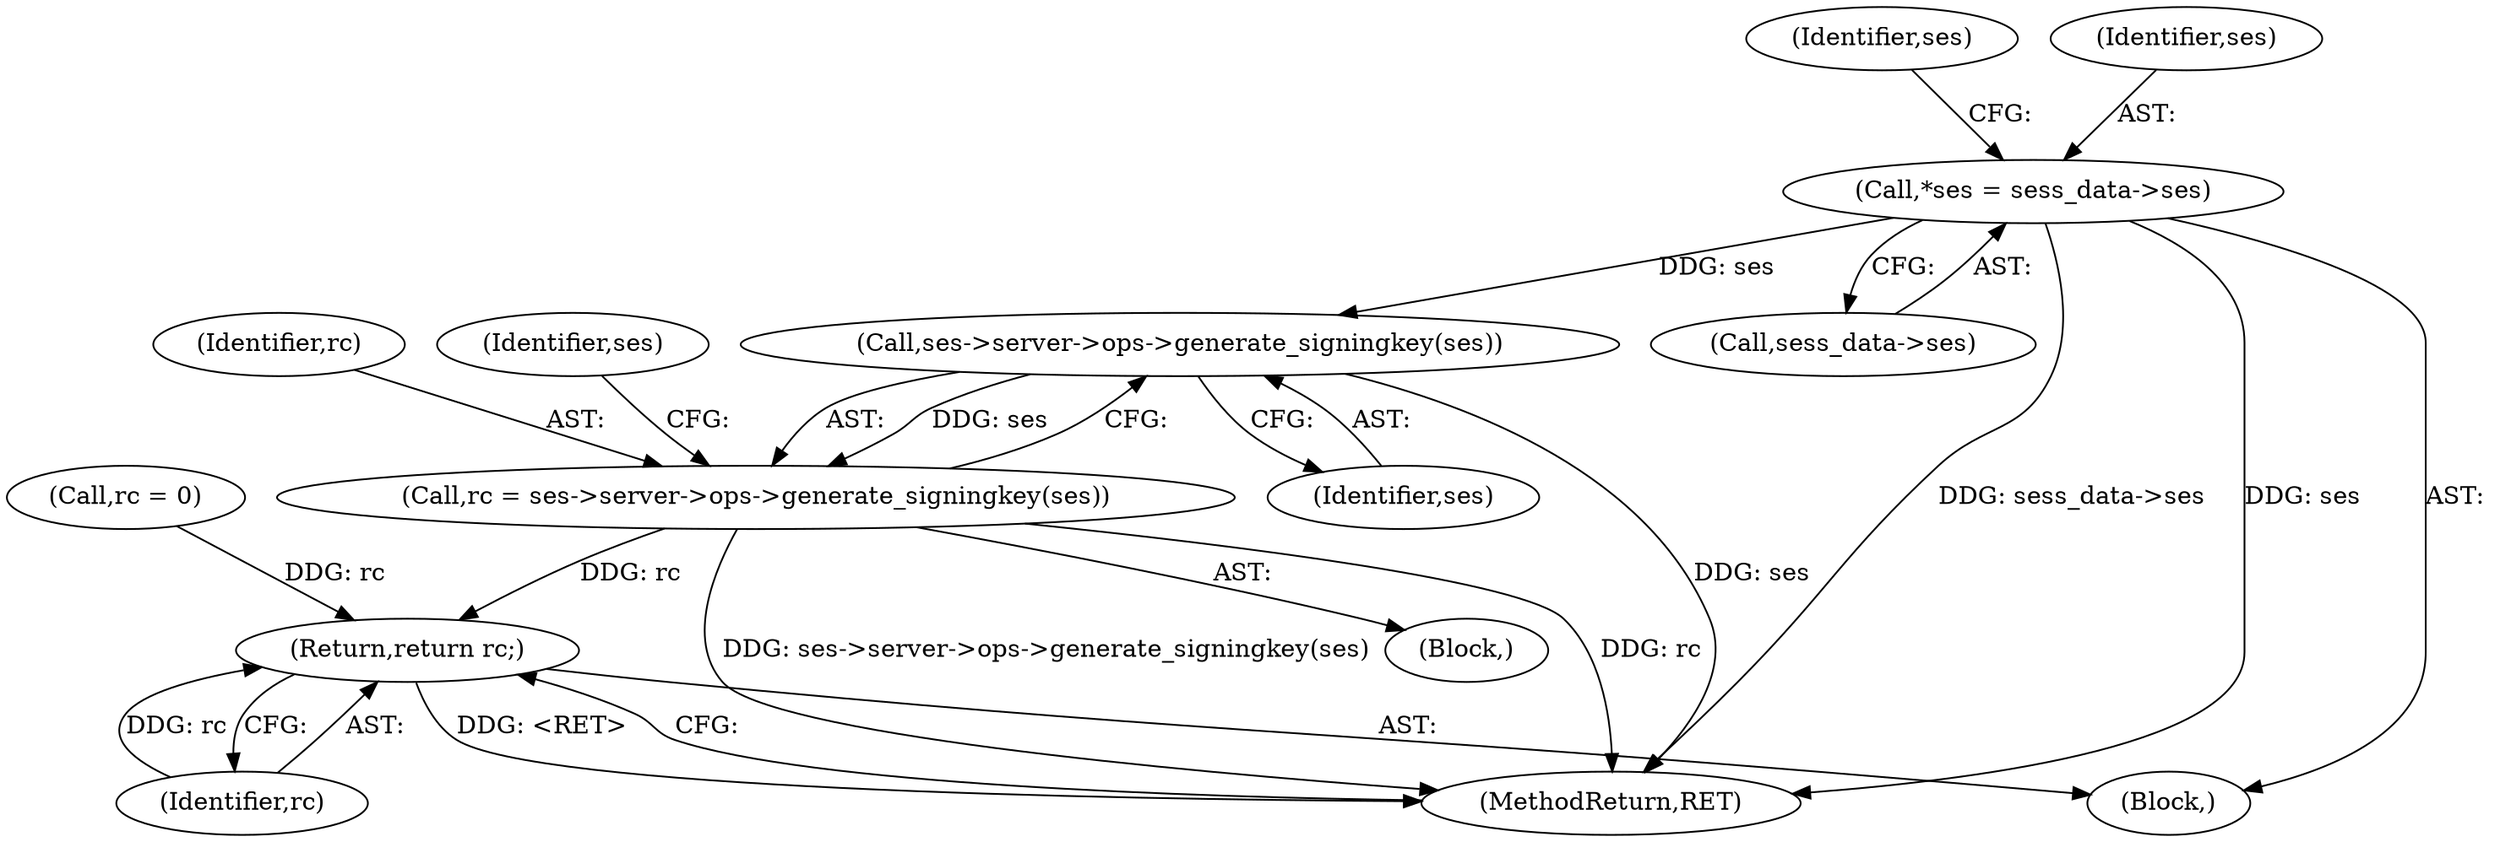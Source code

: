 digraph "0_linux_cabfb3680f78981d26c078a26e5c748531257ebb_1@pointer" {
"1000108" [label="(Call,*ses = sess_data->ses)"];
"1000137" [label="(Call,ses->server->ops->generate_signingkey(ses))"];
"1000135" [label="(Call,rc = ses->server->ops->generate_signingkey(ses))"];
"1000236" [label="(Return,return rc;)"];
"1000236" [label="(Return,return rc;)"];
"1000135" [label="(Call,rc = ses->server->ops->generate_signingkey(ses))"];
"1000142" [label="(Identifier,ses)"];
"1000138" [label="(Identifier,ses)"];
"1000104" [label="(Call,rc = 0)"];
"1000108" [label="(Call,*ses = sess_data->ses)"];
"1000136" [label="(Identifier,rc)"];
"1000237" [label="(Identifier,rc)"];
"1000110" [label="(Call,sess_data->ses)"];
"1000137" [label="(Call,ses->server->ops->generate_signingkey(ses))"];
"1000102" [label="(Block,)"];
"1000238" [label="(MethodReturn,RET)"];
"1000134" [label="(Block,)"];
"1000117" [label="(Identifier,ses)"];
"1000109" [label="(Identifier,ses)"];
"1000108" -> "1000102"  [label="AST: "];
"1000108" -> "1000110"  [label="CFG: "];
"1000109" -> "1000108"  [label="AST: "];
"1000110" -> "1000108"  [label="AST: "];
"1000117" -> "1000108"  [label="CFG: "];
"1000108" -> "1000238"  [label="DDG: sess_data->ses"];
"1000108" -> "1000238"  [label="DDG: ses"];
"1000108" -> "1000137"  [label="DDG: ses"];
"1000137" -> "1000135"  [label="AST: "];
"1000137" -> "1000138"  [label="CFG: "];
"1000138" -> "1000137"  [label="AST: "];
"1000135" -> "1000137"  [label="CFG: "];
"1000137" -> "1000238"  [label="DDG: ses"];
"1000137" -> "1000135"  [label="DDG: ses"];
"1000135" -> "1000134"  [label="AST: "];
"1000136" -> "1000135"  [label="AST: "];
"1000142" -> "1000135"  [label="CFG: "];
"1000135" -> "1000238"  [label="DDG: rc"];
"1000135" -> "1000238"  [label="DDG: ses->server->ops->generate_signingkey(ses)"];
"1000135" -> "1000236"  [label="DDG: rc"];
"1000236" -> "1000102"  [label="AST: "];
"1000236" -> "1000237"  [label="CFG: "];
"1000237" -> "1000236"  [label="AST: "];
"1000238" -> "1000236"  [label="CFG: "];
"1000236" -> "1000238"  [label="DDG: <RET>"];
"1000237" -> "1000236"  [label="DDG: rc"];
"1000104" -> "1000236"  [label="DDG: rc"];
}
